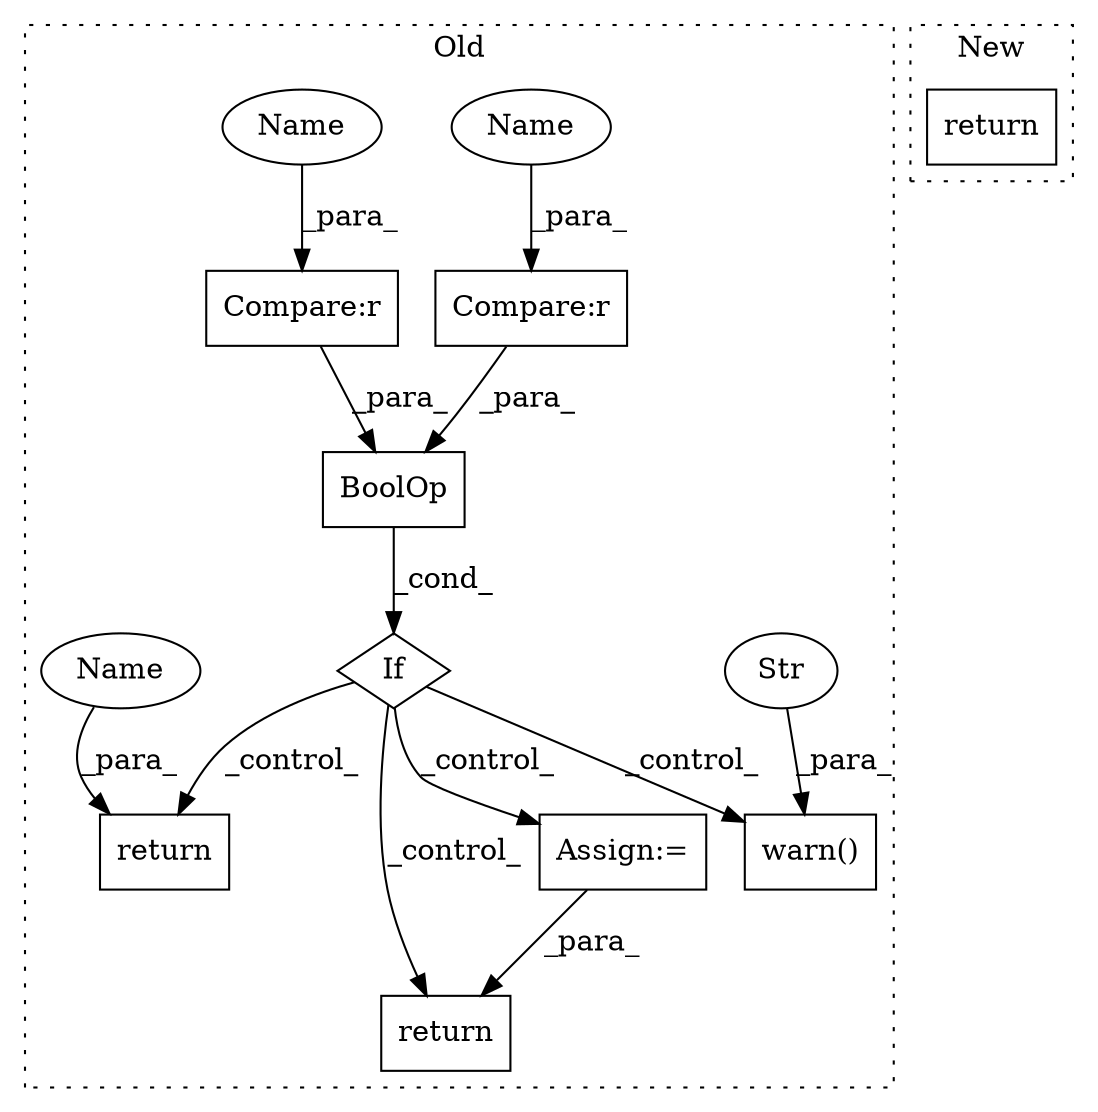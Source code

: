 digraph G {
subgraph cluster0 {
1 [label="warn()" a="75" s="8217,8314" l="40,14" shape="box"];
3 [label="Str" a="66" s="8257" l="57" shape="ellipse"];
4 [label="If" a="96" s="8162" l="3" shape="diamond"];
5 [label="Compare:r" a="40" s="8165" l="18" shape="box"];
6 [label="return" a="93" s="8341" l="7" shape="box"];
7 [label="return" a="93" s="8569" l="7" shape="box"];
8 [label="Compare:r" a="40" s="8187" l="16" shape="box"];
9 [label="Assign:=" a="68" s="8380" l="3" shape="box"];
10 [label="BoolOp" a="72" s="8165" l="38" shape="box"];
11 [label="Name" a="87" s="8199" l="4" shape="ellipse"];
12 [label="Name" a="87" s="8179" l="4" shape="ellipse"];
13 [label="Name" a="87" s="8348" l="4" shape="ellipse"];
label = "Old";
style="dotted";
}
subgraph cluster1 {
2 [label="return" a="93" s="8115" l="7" shape="box"];
label = "New";
style="dotted";
}
3 -> 1 [label="_para_"];
4 -> 9 [label="_control_"];
4 -> 6 [label="_control_"];
4 -> 7 [label="_control_"];
4 -> 1 [label="_control_"];
5 -> 10 [label="_para_"];
8 -> 10 [label="_para_"];
9 -> 7 [label="_para_"];
10 -> 4 [label="_cond_"];
11 -> 8 [label="_para_"];
12 -> 5 [label="_para_"];
13 -> 6 [label="_para_"];
}